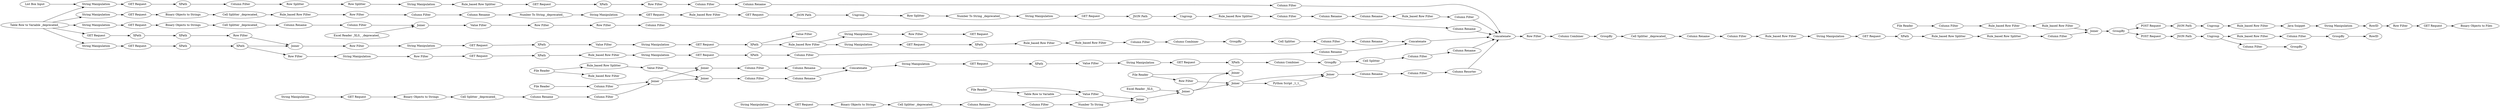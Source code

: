 digraph {
	1149 [label="Column Filter"]
	1152 [label="Rule_based Row Filter"]
	1177 [label="POST Request"]
	1178 [label="JSON Path"]
	1180 [label=Ungroup]
	1644 [label=RowID]
	1645 [label="Java Snippet"]
	1646 [label="GET Request"]
	1647 [label="String Manipulation"]
	1648 [label="Row Filter"]
	1649 [label="Binary Objects to Files"]
	1740 [label="Rule_based Row Filter"]
	514 [label="String Manipulation"]
	518 [label="GET Request"]
	636 [label=XPath]
	1074 [label="String Manipulation"]
	1077 [label="GET Request"]
	1078 [label="Binary Objects to Strings"]
	1080 [label="Column Rename"]
	1081 [label="Column Filter"]
	1111 [label=Joiner]
	1114 [label="Row Filter"]
	1220 [label="GET Request"]
	1221 [label="String Manipulation"]
	1223 [label="Column Rename"]
	1225 [label="Column Filter"]
	1406 [label="Column Filter"]
	1407 [label="Row Splitter"]
	1408 [label="Row Splitter"]
	1409 [label="Rule_based Row Splitter"]
	1414 [label=XPath]
	1415 [label="Rule_based Row Filter"]
	1418 [label="Column Rename"]
	1419 [label="Column Filter"]
	1421 [label="GET Request"]
	1422 [label="GET Request"]
	1423 [label="GET Request"]
	1426 [label=XPath]
	1430 [label=XPath]
	1432 [label=XPath]
	1435 [label="GET Request"]
	1438 [label="String Manipulation"]
	1442 [label="String Manipulation"]
	1449 [label="String Manipulation"]
	1451 [label=XPath]
	1460 [label="Row Filter"]
	1480 [label="Column Filter"]
	1481 [label="Row Filter"]
	1483 [label="Column Filter"]
	1495 [label="Table Row to Variable _deprecated_"]
	1503 [label="Excel Reader _XLS_ _deprecated_"]
	1508 [label="Column Rename"]
	1519 [label="Cell Splitter _deprecated_"]
	1564 [label="Row Filter"]
	1567 [label="Rule_based Row Filter"]
	1568 [label="Cell Splitter _deprecated_"]
	1592 [label=XPath]
	1593 [label="Row Filter"]
	1597 [label="Row Filter"]
	1598 [label=XPath]
	1634 [label="Column Filter"]
	1720 [label="GET Request"]
	1721 [label="String Manipulation"]
	1723 [label=XPath]
	1724 [label="Value Filter"]
	1726 [label=Concatenate]
	1761 [label="Cell Splitter _deprecated_"]
	1762 [label="String Manipulation"]
	1763 [label="Column Rename"]
	1767 [label="JSON Path"]
	1769 [label="GET Request"]
	1770 [label="Rule_based Row Filter"]
	1771 [label="Column Filter"]
	1772 [label="Column Filter"]
	1773 [label="Binary Objects to Strings"]
	1774 [label="GET Request"]
	1775 [label="String Manipulation"]
	1776 [label="Rule_based Row Splitter"]
	1777 [label="String Manipulation"]
	1778 [label="Rule_based Row Filter"]
	1779 [label="Row Splitter"]
	1780 [label="Number To String _deprecated_"]
	1781 [label="GET Request"]
	1782 [label="Number To String _deprecated_"]
	1783 [label=Ungroup]
	1784 [label="Row Filter"]
	1785 [label="GET Request"]
	1786 [label="JSON Path"]
	1787 [label=Ungroup]
	1788 [label="Column Rename"]
	1789 [label="Row Filter"]
	1793 [label="Column Rename"]
	1794 [label="Column Filter"]
	1795 [label="Rule_based Row Filter"]
	1802 [label="Row Filter"]
	1803 [label=Joiner]
	1807 [label=GroupBy]
	1808 [label="Column Combiner"]
	1810 [label="Column Rename"]
	1833 [label="String Manipulation"]
	1834 [label="GET Request"]
	1836 [label=XPath]
	1837 [label="Value Filter"]
	1838 [label="Rule_based Row Filter"]
	1840 [label="GET Request"]
	1841 [label="String Manipulation"]
	1842 [label="Row Filter"]
	1879 [label="String Manipulation"]
	1880 [label="GET Request"]
	1881 [label=XPath]
	1888 [label="Column Combiner"]
	1889 [label=GroupBy]
	1890 [label="Cell Splitter"]
	1891 [label="File Reader"]
	1892 [label="File Reader"]
	1894 [label="Cell Splitter _deprecated_"]
	1895 [label="Binary Objects to Strings"]
	1896 [label="GET Request"]
	1897 [label="String Manipulation"]
	1898 [label="Column Rename"]
	1899 [label="Column Filter"]
	1900 [label="Column Filter"]
	1901 [label=Joiner]
	1902 [label="Rule_based Row Splitter"]
	1903 [label=Joiner]
	1904 [label=Joiner]
	1905 [label="Column Filter"]
	1906 [label="Column Filter"]
	1907 [label="Column Rename"]
	1908 [label="Column Rename"]
	1909 [label=XPath]
	1910 [label="GET Request"]
	1911 [label="Value Filter"]
	1912 [label="String Manipulation"]
	1913 [label=Concatenate]
	1914 [label="Value Filter"]
	1915 [label="Cell Splitter"]
	1916 [label="String Manipulation"]
	1917 [label=GroupBy]
	1918 [label=XPath]
	1919 [label="GET Request"]
	1920 [label="Column Combiner"]
	1921 [label="Excel Reader _XLS_"]
	1924 [label="File Reader"]
	1925 [label="Cell Splitter _deprecated_"]
	1926 [label="Binary Objects to Strings"]
	1927 [label="GET Request"]
	1928 [label="String Manipulation"]
	1929 [label="Column Rename"]
	1930 [label="Column Filter"]
	1931 [label="Number To String"]
	1932 [label=Joiner]
	1933 [label="Value Filter"]
	1934 [label="Table Row to Variable"]
	1935 [label=Joiner]
	1936 [label=Joiner]
	1937 [label="File Reader"]
	1941 [label="Row Filter"]
	1944 [label="Column Rename"]
	1945 [label="Column Filter"]
	1946 [label="Column Rename"]
	1947 [label="Column Filter"]
	1956 [label=Joiner]
	1962 [label=Concatenate]
	1964 [label="Rule_based Row Filter"]
	1965 [label="Column Filter"]
	1966 [label="Rule_based Row Filter"]
	1967 [label="Rule_based Row Filter"]
	1968 [label="Value Filter"]
	1969 [label="Column Rename"]
	1970 [label=Joiner]
	1971 [label="Python Script _1_1_"]
	1972 [label="Column Filter"]
	1973 [label="Column Resorter"]
	2007 [label="GET Request"]
	2009 [label="String Manipulation"]
	2011 [label="List Box Input"]
	2129 [label=XPath]
	2130 [label="Rule_based Row Splitter"]
	2131 [label="Column Filter"]
	2132 [label="Rule_based Row Splitter"]
	2133 [label=Joiner]
	2134 [label="Column Filter"]
	2135 [label=GroupBy]
	2136 [label="JSON Path"]
	2137 [label="POST Request"]
	2138 [label=Ungroup]
	2139 [label=GroupBy]
	2171 [label="Rule_based Row Filter"]
	2172 [label="Column Filter"]
	2173 [label=GroupBy]
	2293 [label="File Reader"]
	2294 [label="Rule_based Row Filter"]
	2310 [label=RowID]
	514 -> 518
	518 -> 636
	636 -> 1406
	1074 -> 1077
	1077 -> 1078
	1078 -> 1519
	1080 -> 1081
	1081 -> 1111
	1111 -> 1914
	1114 -> 1721
	1220 -> 1592
	1221 -> 1409
	1223 -> 1480
	1225 -> 1223
	1406 -> 1407
	1407 -> 1408
	1408 -> 1221
	1409 -> 1220
	1414 -> 1415
	1415 -> 1442
	1418 -> 1726
	1419 -> 1418
	1421 -> 1414
	1422 -> 1430
	1423 -> 1426
	1426 -> 1451
	1430 -> 1432
	1432 -> 1803
	1432 -> 1597
	1435 -> 1598
	1438 -> 1460
	1442 -> 1435
	1449 -> 1422
	1451 -> 1802
	1460 -> 1421
	1480 -> 1962
	1481 -> 1483
	1483 -> 1508
	1495 -> 1777
	1495 -> 1423
	1495 -> 1449
	1495 -> 514
	1495 -> 1074
	1503 -> 1111
	1508 -> 1962
	1519 -> 1080
	1564 -> 1808
	1568 -> 1810
	1592 -> 1593
	1593 -> 1225
	1597 -> 1438
	1598 -> 1419
	1634 -> 1567
	1720 -> 1723
	1721 -> 1720
	1723 -> 1724
	1724 -> 1833
	1726 -> 1962
	1761 -> 1778
	1762 -> 1774
	1763 -> 1782
	1767 -> 1783
	1769 -> 1767
	1770 -> 1769
	1771 -> 1763
	1772 -> 1788
	1773 -> 1761
	1774 -> 1786
	1775 -> 1785
	1776 -> 1772
	1777 -> 1781
	1778 -> 1784
	1779 -> 1780
	1780 -> 1762
	1781 -> 1773
	1782 -> 1775
	1783 -> 1779
	1784 -> 1771
	1785 -> 1770
	1786 -> 1787
	1787 -> 1776
	1788 -> 1793
	1789 -> 1481
	1793 -> 1795
	1794 -> 1962
	1795 -> 1794
	1802 -> 1803
	1803 -> 1114
	1807 -> 1568
	1808 -> 1807
	1810 -> 1634
	1833 -> 1834
	1834 -> 1836
	1836 -> 1837
	1836 -> 1838
	1838 -> 1841
	1838 -> 1879
	1841 -> 1842
	1842 -> 1840
	1879 -> 1880
	1880 -> 1881
	1881 -> 1964
	1888 -> 1889
	1889 -> 1890
	1890 -> 1945
	1891 -> 1902
	1891 -> 1966
	1892 -> 1900
	1894 -> 1898
	1895 -> 1894
	1896 -> 1895
	1897 -> 1896
	1898 -> 1899
	1899 -> 1901
	1900 -> 1901
	1901 -> 1903
	1901 -> 1904
	1902 -> 1968
	1903 -> 1905
	1904 -> 1906
	1905 -> 1907
	1906 -> 1908
	1907 -> 1913
	1908 -> 1913
	1909 -> 1911
	1910 -> 1909
	1911 -> 1916
	1912 -> 1910
	1913 -> 1912
	1914 -> 1789
	1915 -> 1947
	1916 -> 1919
	1917 -> 1915
	1918 -> 1920
	1919 -> 1918
	1920 -> 1917
	1921 -> 1935
	1924 -> 1933
	1924 -> 1934
	1925 -> 1929
	1926 -> 1925
	1927 -> 1926
	1928 -> 1927
	1929 -> 1930
	1930 -> 1931
	1931 -> 1932
	1932 -> 1935
	1933 -> 1932
	1934 -> 1933
	1935 -> 1936
	1935 -> 1956
	1937 -> 1936
	1937 -> 1941
	1941 -> 1956
	1944 -> 1726
	1945 -> 1944
	1946 -> 1962
	1947 -> 1946
	1956 -> 1970
	1956 -> 1971
	1962 -> 1564
	1964 -> 1967
	1965 -> 1888
	1967 -> 1965
	1968 -> 1904
	1968 -> 1903
	1969 -> 1972
	1970 -> 1969
	1971 -> 1970
	1972 -> 1973
	1973 -> 1962
	1149 -> 2294
	1152 -> 2133
	1177 -> 1178
	1178 -> 1180
	1180 -> 1740
	1644 -> 1648
	1645 -> 1647
	1646 -> 1649
	1647 -> 1644
	1648 -> 1646
	1740 -> 1645
	1567 -> 2009
	2007 -> 2129
	2009 -> 2007
	2011 -> 514
	2129 -> 2132
	2130 -> 2131
	2131 -> 2133
	2132 -> 2130
	2133 -> 2135
	2134 -> 2139
	2135 -> 2137
	2135 -> 1177
	2136 -> 2138
	2137 -> 2136
	2138 -> 2134
	2138 -> 2171
	2171 -> 2172
	2172 -> 2173
	2173 -> 2310
	2293 -> 1149
	2294 -> 1152
	rankdir=LR
}
